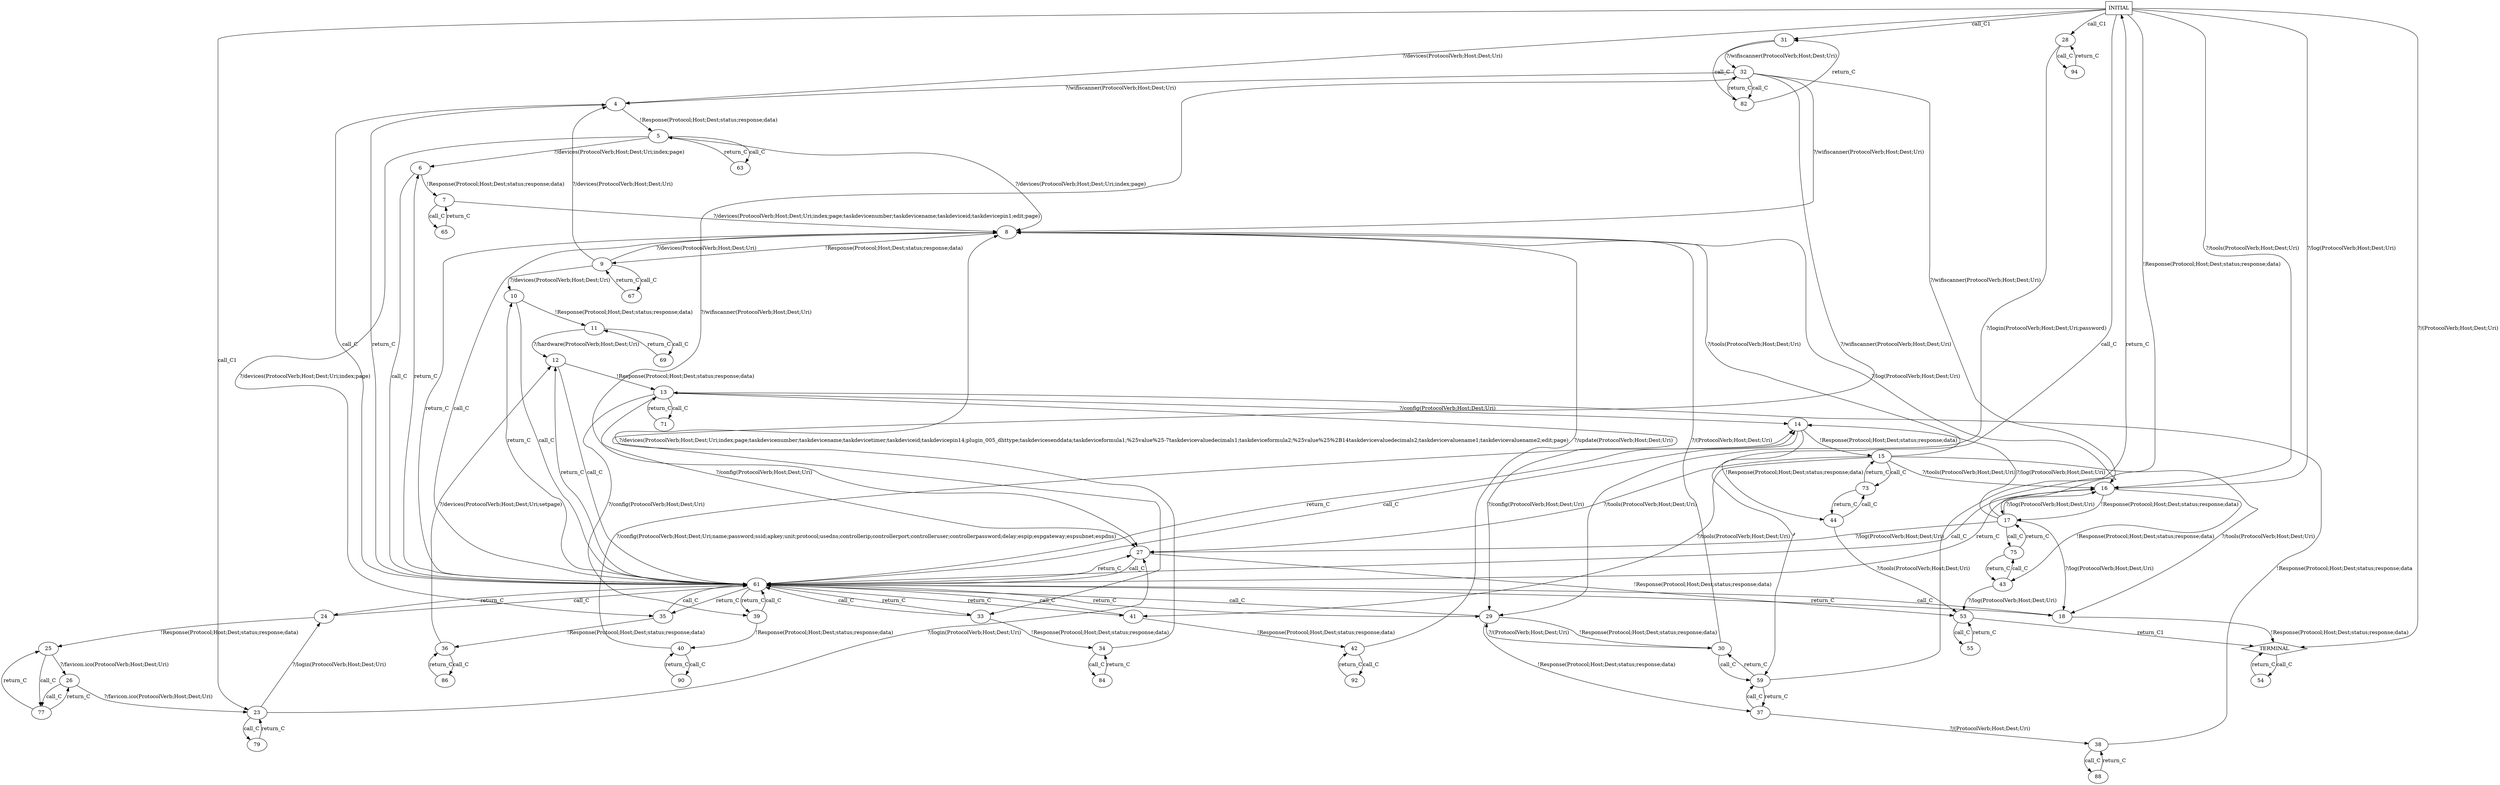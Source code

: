 digraph G {
  0 [label="INITIAL",shape=box];
  1 [label="TERMINAL",shape=diamond];
  4 [label="4"];
  5 [label="5"];
  6 [label="6"];
  7 [label="7"];
  8 [label="8"];
  9 [label="9"];
  10 [label="10"];
  11 [label="11"];
  12 [label="12"];
  13 [label="13"];
  14 [label="14"];
  15 [label="15"];
  16 [label="16"];
  17 [label="17"];
  18 [label="18"];
  23 [label="23"];
  24 [label="24"];
  25 [label="25"];
  26 [label="26"];
  27 [label="27"];
  28 [label="28"];
  29 [label="29"];
  30 [label="30"];
  31 [label="31"];
  32 [label="32"];
  33 [label="33"];
  34 [label="34"];
  35 [label="35"];
  36 [label="36"];
  37 [label="37"];
  38 [label="38"];
  39 [label="39"];
  40 [label="40"];
  41 [label="41"];
  42 [label="42"];
  43 [label="43"];
  44 [label="44"];
  53 [label="53"];
  54 [label="54"];
  55 [label="55"];
  59 [label="59"];
  61 [label="61"];
  63 [label="63"];
  65 [label="65"];
  67 [label="67"];
  69 [label="69"];
  71 [label="71"];
  73 [label="73"];
  75 [label="75"];
  77 [label="77"];
  79 [label="79"];
  82 [label="82"];
  84 [label="84"];
  86 [label="86"];
  88 [label="88"];
  90 [label="90"];
  92 [label="92"];
  94 [label="94"];
0->1  [label="?/(ProtocolVerb;Host;Dest;Uri)"];
0->4  [label="?/devices(ProtocolVerb;Host;Dest;Uri)"];
4->5  [label="!Response(Protocol;Host;Dest;status;response;data)"];
5->6  [label="?/devices(ProtocolVerb;Host;Dest;Uri;index;page)"];
5->8  [label="?/devices(ProtocolVerb;Host;Dest;Uri;index;page)"];
5->35  [label="?/devices(ProtocolVerb;Host;Dest;Uri;index;page)"];
6->7  [label="!Response(Protocol;Host;Dest;status;response;data)"];
7->8  [label="?/devices(ProtocolVerb;Host;Dest;Uri;index;page;taskdevicenumber;taskdevicename;taskdeviceid;taskdevicepin1;edit;page)"];
8->9  [label="!Response(Protocol;Host;Dest;status;response;data)"];
9->4  [label="?/devices(ProtocolVerb;Host;Dest;Uri)"];
9->8  [label="?/devices(ProtocolVerb;Host;Dest;Uri)"];
9->10  [label="?/devices(ProtocolVerb;Host;Dest;Uri)"];
10->11  [label="!Response(Protocol;Host;Dest;status;response;data)"];
11->12  [label="?/hardware(ProtocolVerb;Host;Dest;Uri)"];
12->13  [label="!Response(Protocol;Host;Dest;status;response;data)"];
13->27  [label="?/config(ProtocolVerb;Host;Dest;Uri)"];
13->29  [label="?/config(ProtocolVerb;Host;Dest;Uri)"];
13->39  [label="?/config(ProtocolVerb;Host;Dest;Uri)"];
13->14  [label="?/config(ProtocolVerb;Host;Dest;Uri)"];
14->44  [label="!Response(Protocol;Host;Dest;status;response;data)"];
14->15  [label="!Response(Protocol;Host;Dest;status;response;data)"];
15->8  [label="?/tools(ProtocolVerb;Host;Dest;Uri)"];
15->41  [label="?/tools(ProtocolVerb;Host;Dest;Uri)"];
15->27  [label="?/tools(ProtocolVerb;Host;Dest;Uri)"];
15->18  [label="?/tools(ProtocolVerb;Host;Dest;Uri)"];
15->16  [label="?/tools(ProtocolVerb;Host;Dest;Uri)"];
16->43  [label="!Response(Protocol;Host;Dest;status;response;data)"];
16->17  [label="!Response(Protocol;Host;Dest;status;response;data)"];
17->27  [label="?/log(ProtocolVerb;Host;Dest;Uri)"];
17->18  [label="?/log(ProtocolVerb;Host;Dest;Uri)"];
17->8  [label="?/log(ProtocolVerb;Host;Dest;Uri)"];
17->14  [label="?/log(ProtocolVerb;Host;Dest;Uri)"];
17->16  [label="?/log(ProtocolVerb;Host;Dest;Uri)"];
18->1  [label="!Response(Protocol;Host;Dest;status;response;data)"];
0->16  [label="?/log(ProtocolVerb;Host;Dest;Uri)"];
0->17  [label="!Response(Protocol;Host;Dest;status;response;data)"];
0->16  [label="?/tools(ProtocolVerb;Host;Dest;Uri)"];
23->27  [label="?/login(ProtocolVerb;Host;Dest;Uri)"];
23->24  [label="?/login(ProtocolVerb;Host;Dest;Uri)"];
24->25  [label="!Response(Protocol;Host;Dest;status;response;data)"];
25->26  [label="?/favicon.ico(ProtocolVerb;Host;Dest;Uri)"];
26->23  [label="?/favicon.ico(ProtocolVerb;Host;Dest;Uri)"];
27->53  [label="!Response(Protocol;Host;Dest;status;response;data)"];
28->29  [label="?/login(ProtocolVerb;Host;Dest;Uri;password)"];
29->37  [label="!Response(Protocol;Host;Dest;status;response;data)"];
29->30  [label="!Response(Protocol;Host;Dest;status;response;data)"];
30->8  [label="?/(ProtocolVerb;Host;Dest;Uri)"];
30->29  [label="?/(ProtocolVerb;Host;Dest;Uri)"];
31->32  [label="?/wifiscanner(ProtocolVerb;Host;Dest;Uri)"];
32->27  [label="?/wifiscanner(ProtocolVerb;Host;Dest;Uri)"];
32->16  [label="?/wifiscanner(ProtocolVerb;Host;Dest;Uri)"];
32->33  [label="?/wifiscanner(ProtocolVerb;Host;Dest;Uri)"];
32->4  [label="?/wifiscanner(ProtocolVerb;Host;Dest;Uri)"];
32->8  [label="?/wifiscanner(ProtocolVerb;Host;Dest;Uri)"];
33->34  [label="!Response(Protocol;Host;Dest;status;response;data)"];
34->8  [label="?/devices(ProtocolVerb;Host;Dest;Uri;index;page;taskdevicenumber;taskdevicename;taskdevicetimer;taskdeviceid;taskdevicepin14;plugin_005_dhttype;taskdevicesenddata;taskdeviceformula1;%25value%25-7taskdevicevaluedecimals1;taskdeviceformula2;%25value%25%2B14taskdevicevaluedecimals2;taskdevicevaluename1;taskdevicevaluename2;edit;page)"];
35->36  [label="!Response(Protocol;Host;Dest;status;response;data)"];
36->12  [label="?/devices(ProtocolVerb;Host;Dest;Uri;setpage)"];
37->38  [label="?/(ProtocolVerb;Host;Dest;Uri)"];
38->13  [label="!Response(Protocol;Host;Dest;status;response;data"];
39->40  [label="!Response(Protocol;Host;Dest;status;response;data)"];
40->14  [label="?/config(ProtocolVerb;Host;Dest;Uri;name;password;ssid;apkey;unit;protocol;usedns;controllerip;controllerport;controlleruser;controllerpassword;delay;espip;espgateway;espsubnet;espdns)"];
41->42  [label="!Response(Protocol;Host;Dest;status;response;data)"];
42->8  [label="?/update(ProtocolVerb;Host;Dest;Uri)"];
43->53  [label="?/log(ProtocolVerb;Host;Dest;Uri)"];
44->53  [label="?/tools(ProtocolVerb;Host;Dest;Uri)"];
0->31  [label="call_C1"];
0->23  [label="call_C1"];
0->28  [label="call_C1"];
53->1  [label="return_C1"];
54->1  [label="return_C"];
1->54  [label="call_C"];
55->53  [label="return_C"];
53->55  [label="call_C"];
59->37  [label="return_C"];
37->59  [label="call_C"];
59->0  [label="return_C"];
0->59  [label="call_C"];
59->30  [label="return_C"];
30->59  [label="call_C"];
61->35  [label="return_C"];
35->61  [label="call_C"];
61->41  [label="return_C"];
41->61  [label="call_C"];
61->39  [label="return_C"];
39->61  [label="call_C"];
61->6  [label="return_C"];
6->61  [label="call_C"];
61->24  [label="return_C"];
24->61  [label="call_C"];
61->33  [label="return_C"];
33->61  [label="call_C"];
61->4  [label="return_C"];
4->61  [label="call_C"];
61->29  [label="return_C"];
29->61  [label="call_C"];
61->18  [label="return_C"];
18->61  [label="call_C"];
61->27  [label="return_C"];
27->61  [label="call_C"];
61->10  [label="return_C"];
10->61  [label="call_C"];
61->12  [label="return_C"];
12->61  [label="call_C"];
61->8  [label="return_C"];
8->61  [label="call_C"];
61->14  [label="return_C"];
14->61  [label="call_C"];
61->16  [label="return_C"];
16->61  [label="call_C"];
63->5  [label="return_C"];
5->63  [label="call_C"];
65->7  [label="return_C"];
7->65  [label="call_C"];
67->9  [label="return_C"];
9->67  [label="call_C"];
69->11  [label="return_C"];
11->69  [label="call_C"];
71->13  [label="return_C"];
13->71  [label="call_C"];
73->44  [label="return_C"];
44->73  [label="call_C"];
73->15  [label="return_C"];
15->73  [label="call_C"];
75->43  [label="return_C"];
43->75  [label="call_C"];
75->17  [label="return_C"];
17->75  [label="call_C"];
77->25  [label="return_C"];
25->77  [label="call_C"];
77->26  [label="return_C"];
26->77  [label="call_C"];
79->23  [label="return_C"];
23->79  [label="call_C"];
82->32  [label="return_C"];
32->82  [label="call_C"];
82->31  [label="return_C"];
31->82  [label="call_C"];
84->34  [label="return_C"];
34->84  [label="call_C"];
86->36  [label="return_C"];
36->86  [label="call_C"];
88->38  [label="return_C"];
38->88  [label="call_C"];
90->40  [label="return_C"];
40->90  [label="call_C"];
92->42  [label="return_C"];
42->92  [label="call_C"];
94->28  [label="return_C"];
28->94  [label="call_C"];
}
